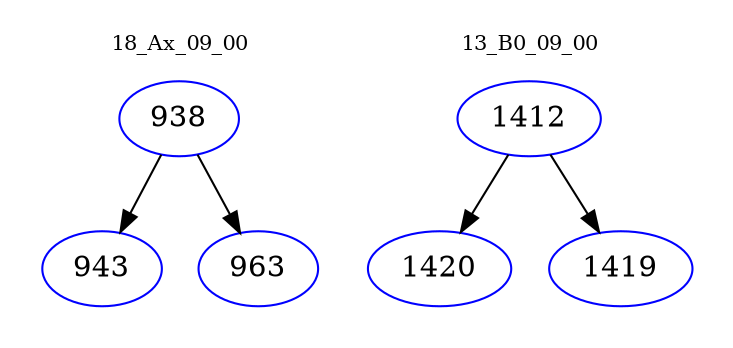 digraph{
subgraph cluster_0 {
color = white
label = "18_Ax_09_00";
fontsize=10;
T0_938 [label="938", color="blue"]
T0_938 -> T0_943 [color="black"]
T0_943 [label="943", color="blue"]
T0_938 -> T0_963 [color="black"]
T0_963 [label="963", color="blue"]
}
subgraph cluster_1 {
color = white
label = "13_B0_09_00";
fontsize=10;
T1_1412 [label="1412", color="blue"]
T1_1412 -> T1_1420 [color="black"]
T1_1420 [label="1420", color="blue"]
T1_1412 -> T1_1419 [color="black"]
T1_1419 [label="1419", color="blue"]
}
}
